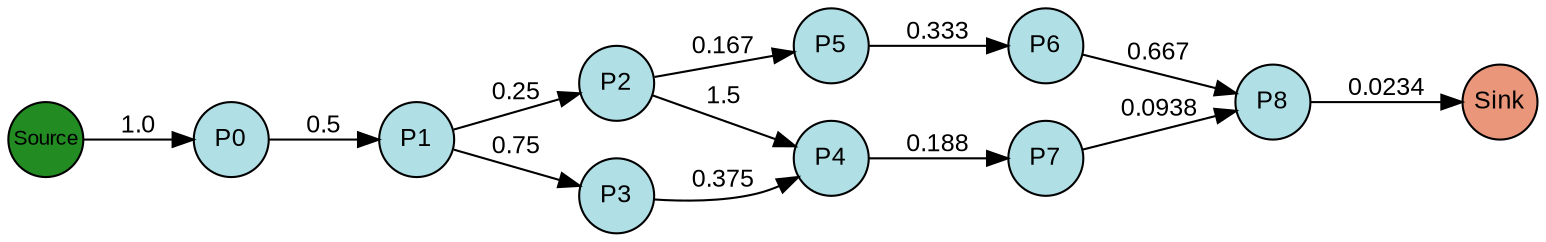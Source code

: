 digraph {
  splines=true;
node [margin=0 fontname=arial fontcolor=black fontsize=12 shape=circle width=0.5 fixedsize=true style=filled fillcolor=powderblue]
  1 [label="P0"]
  2 [label="P1"]
  3 [label="P2"]
  4 [label="P3"]
  5 [label="P4"]
  6 [label="P5"]
  7 [label="P6"]
  8 [label="P7"]
  9 [label="P8"]
  node [margin=0 fontname=arial fontcolor=black fontsize=10 shape=circle width=0.5 fixedsize=true style=filled fillcolor=forestgreen]
  10 [label="Source"]
  node [margin=0 fontname=arial fontcolor=black fontsize=12 shape=circle width=0.5 fixedsize=true style=filled fillcolor=darksalmon]
  11 [label="Sink"]
rankdir=LR
edge [margin=0 fontname=arial fontcolor=black fontsize=12]
   1 -> 2 [label="0.5"]
   2 -> 3 [label="0.25"]
   2 -> 4 [label="0.75"]
   3 -> 5 [label="1.5"]
   4 -> 5 [label="0.375"]
   3 -> 6 [label="0.167"]
   6 -> 7 [label="0.333"]
   5 -> 8 [label="0.188"]
   7 -> 9 [label="0.667"]
   8 -> 9 [label="0.0938"]
   10 -> 1 [label="1.0"]
   9 -> 11 [label="0.0234"]

  {rank=same 10}
	{rank=same  1 }
	{rank=same  2 }
	{rank=same  3, 4 }
	{rank=same  5, 6 }
	{rank=same  7, 8 }
	{rank=same  9 }
  {rank=same 11}
}
